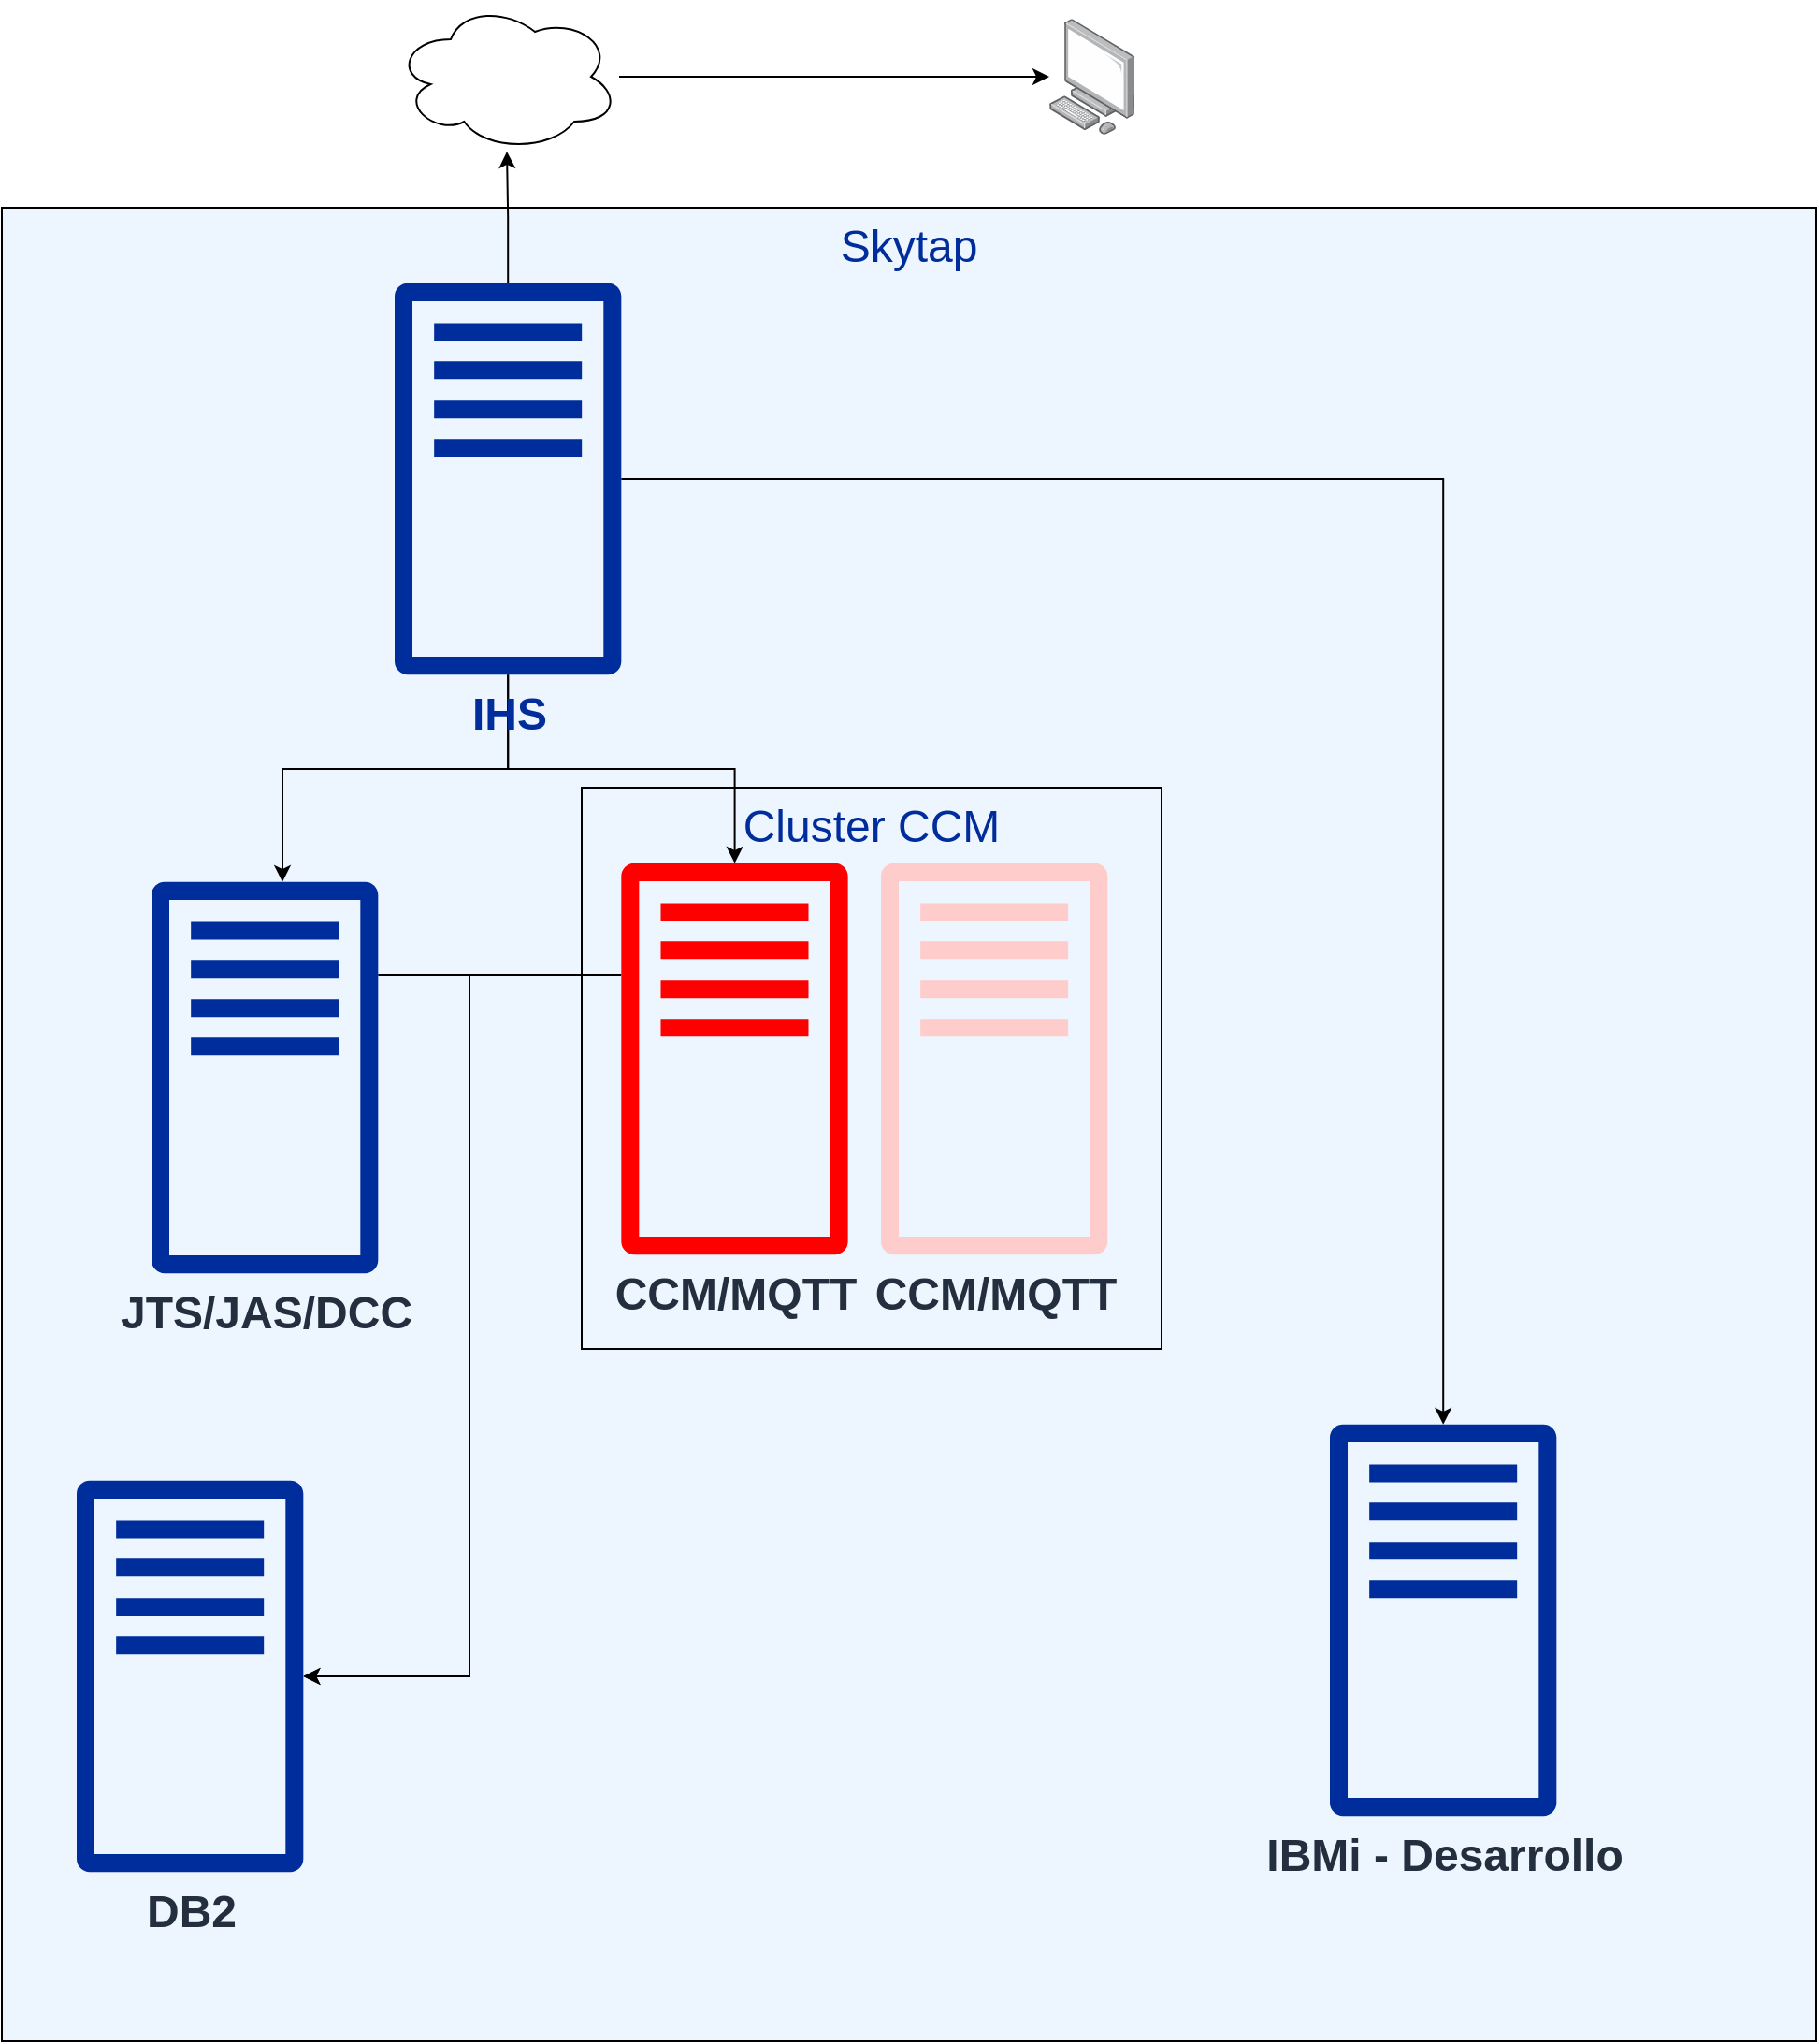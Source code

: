 <mxfile version="14.7.7" type="github">
  <diagram name="Page-1" id="822b0af5-4adb-64df-f703-e8dfc1f81529">
    <mxGraphModel dx="2060" dy="2057" grid="1" gridSize="10" guides="1" tooltips="1" connect="1" arrows="1" fold="1" page="1" pageScale="1" pageWidth="1100" pageHeight="850" background="none" math="0" shadow="0">
      <root>
        <mxCell id="0" />
        <mxCell id="1" parent="0" />
        <mxCell id="FbYdYbnR30jyznYOxVAP-28" value="Skytap" style="rounded=0;whiteSpace=wrap;html=1;fontSize=24;fontColor=#002d9c;gradientColor=none;verticalAlign=top;fillColor=#edf5ff;" vertex="1" parent="1">
          <mxGeometry x="240" y="-50" width="970" height="980" as="geometry" />
        </mxCell>
        <mxCell id="FbYdYbnR30jyznYOxVAP-27" value="Cluster CCM" style="rounded=0;whiteSpace=wrap;html=1;fontSize=24;fontColor=#002d9c;verticalAlign=top;fillColor=none;" vertex="1" parent="1">
          <mxGeometry x="550" y="260" width="310" height="300" as="geometry" />
        </mxCell>
        <mxCell id="FbYdYbnR30jyznYOxVAP-12" value="" style="edgeStyle=orthogonalEdgeStyle;rounded=0;orthogonalLoop=1;jettySize=auto;html=1;fontSize=24;" edge="1" parent="1" source="FbYdYbnR30jyznYOxVAP-1" target="FbYdYbnR30jyznYOxVAP-11">
          <mxGeometry relative="1" as="geometry">
            <Array as="points">
              <mxPoint x="511" y="250" />
              <mxPoint x="390" y="250" />
            </Array>
          </mxGeometry>
        </mxCell>
        <mxCell id="FbYdYbnR30jyznYOxVAP-14" value="" style="edgeStyle=orthogonalEdgeStyle;rounded=0;orthogonalLoop=1;jettySize=auto;html=1;fontSize=24;" edge="1" parent="1" source="FbYdYbnR30jyznYOxVAP-1" target="FbYdYbnR30jyznYOxVAP-13">
          <mxGeometry relative="1" as="geometry" />
        </mxCell>
        <mxCell id="FbYdYbnR30jyznYOxVAP-19" style="edgeStyle=orthogonalEdgeStyle;rounded=0;orthogonalLoop=1;jettySize=auto;html=1;fontSize=24;" edge="1" parent="1" source="FbYdYbnR30jyznYOxVAP-1" target="FbYdYbnR30jyznYOxVAP-18">
          <mxGeometry relative="1" as="geometry" />
        </mxCell>
        <mxCell id="FbYdYbnR30jyznYOxVAP-24" style="edgeStyle=orthogonalEdgeStyle;rounded=0;orthogonalLoop=1;jettySize=auto;html=1;fontSize=24;" edge="1" parent="1" source="FbYdYbnR30jyznYOxVAP-1" target="FbYdYbnR30jyznYOxVAP-22">
          <mxGeometry relative="1" as="geometry" />
        </mxCell>
        <mxCell id="FbYdYbnR30jyznYOxVAP-1" value="IHS" style="outlineConnect=0;gradientColor=none;strokeColor=none;dashed=0;verticalLabelPosition=bottom;verticalAlign=top;align=center;html=1;fontSize=24;fontStyle=1;aspect=fixed;pointerEvents=1;shape=mxgraph.aws4.traditional_server;fontColor=#002d9c;fillColor=#002D9C;" vertex="1" parent="1">
          <mxGeometry x="450" y="-10" width="121.16" height="210" as="geometry" />
        </mxCell>
        <mxCell id="FbYdYbnR30jyznYOxVAP-16" value="" style="edgeStyle=orthogonalEdgeStyle;rounded=0;orthogonalLoop=1;jettySize=auto;html=1;fontSize=24;" edge="1" parent="1" source="FbYdYbnR30jyznYOxVAP-11" target="FbYdYbnR30jyznYOxVAP-15">
          <mxGeometry relative="1" as="geometry">
            <Array as="points">
              <mxPoint x="490" y="360" />
            </Array>
          </mxGeometry>
        </mxCell>
        <mxCell id="FbYdYbnR30jyznYOxVAP-11" value="JTS/JAS/DCC" style="outlineConnect=0;fontColor=#232F3E;gradientColor=none;strokeColor=none;dashed=0;verticalLabelPosition=bottom;verticalAlign=top;align=center;html=1;fontSize=24;fontStyle=1;aspect=fixed;pointerEvents=1;shape=mxgraph.aws4.traditional_server;fillColor=#002D9C;" vertex="1" parent="1">
          <mxGeometry x="320" y="310" width="121.16" height="210" as="geometry" />
        </mxCell>
        <mxCell id="FbYdYbnR30jyznYOxVAP-17" style="edgeStyle=orthogonalEdgeStyle;rounded=0;orthogonalLoop=1;jettySize=auto;html=1;fontSize=24;" edge="1" parent="1" source="FbYdYbnR30jyznYOxVAP-13" target="FbYdYbnR30jyznYOxVAP-15">
          <mxGeometry relative="1" as="geometry">
            <Array as="points">
              <mxPoint x="490" y="360" />
            </Array>
          </mxGeometry>
        </mxCell>
        <mxCell id="FbYdYbnR30jyznYOxVAP-13" value="CCM/MQTT" style="outlineConnect=0;fontColor=#232F3E;gradientColor=none;strokeColor=none;dashed=0;verticalLabelPosition=bottom;verticalAlign=top;align=center;html=1;fontSize=24;fontStyle=1;aspect=fixed;pointerEvents=1;shape=mxgraph.aws4.traditional_server;fillColor=#FF0000;" vertex="1" parent="1">
          <mxGeometry x="571.16" y="300" width="121.16" height="210" as="geometry" />
        </mxCell>
        <mxCell id="FbYdYbnR30jyznYOxVAP-15" value="DB2" style="outlineConnect=0;fontColor=#232F3E;gradientColor=none;strokeColor=none;dashed=0;verticalLabelPosition=bottom;verticalAlign=top;align=center;html=1;fontSize=24;fontStyle=1;aspect=fixed;pointerEvents=1;shape=mxgraph.aws4.traditional_server;fillColor=#002D9C;" vertex="1" parent="1">
          <mxGeometry x="280" y="630" width="121.16" height="210" as="geometry" />
        </mxCell>
        <mxCell id="FbYdYbnR30jyznYOxVAP-21" style="edgeStyle=orthogonalEdgeStyle;rounded=0;orthogonalLoop=1;jettySize=auto;html=1;fontSize=24;" edge="1" parent="1" source="FbYdYbnR30jyznYOxVAP-18" target="FbYdYbnR30jyznYOxVAP-20">
          <mxGeometry relative="1" as="geometry" />
        </mxCell>
        <mxCell id="FbYdYbnR30jyznYOxVAP-18" value="" style="ellipse;shape=cloud;whiteSpace=wrap;html=1;fontSize=24;verticalAlign=top;" vertex="1" parent="1">
          <mxGeometry x="450" y="-160" width="120" height="80" as="geometry" />
        </mxCell>
        <mxCell id="FbYdYbnR30jyznYOxVAP-20" value="" style="points=[];aspect=fixed;html=1;align=center;shadow=0;dashed=0;image;image=img/lib/allied_telesis/computer_and_terminals/Personal_Computer.svg;fontSize=24;" vertex="1" parent="1">
          <mxGeometry x="800" y="-150.9" width="45.6" height="61.8" as="geometry" />
        </mxCell>
        <mxCell id="FbYdYbnR30jyznYOxVAP-22" value="IBMi - Desarrollo" style="outlineConnect=0;fontColor=#232F3E;gradientColor=none;strokeColor=none;dashed=0;verticalLabelPosition=bottom;verticalAlign=top;align=center;html=1;fontSize=24;fontStyle=1;aspect=fixed;pointerEvents=1;shape=mxgraph.aws4.traditional_server;fillColor=#002D9C;" vertex="1" parent="1">
          <mxGeometry x="950" y="600" width="121.16" height="210" as="geometry" />
        </mxCell>
        <mxCell id="FbYdYbnR30jyznYOxVAP-25" value="CCM/MQTT" style="outlineConnect=0;fontColor=#232F3E;strokeColor=none;dashed=0;verticalLabelPosition=bottom;verticalAlign=top;align=center;html=1;fontSize=24;fontStyle=1;aspect=fixed;pointerEvents=1;shape=mxgraph.aws4.traditional_server;fillColor=#FFCCCC;" vertex="1" parent="1">
          <mxGeometry x="710" y="300" width="121.16" height="210" as="geometry" />
        </mxCell>
      </root>
    </mxGraphModel>
  </diagram>
</mxfile>
